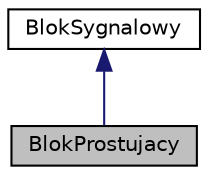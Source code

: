 digraph "BlokProstujacy"
{
  edge [fontname="Helvetica",fontsize="10",labelfontname="Helvetica",labelfontsize="10"];
  node [fontname="Helvetica",fontsize="10",shape=record];
  Node1 [label="BlokProstujacy",height=0.2,width=0.4,color="black", fillcolor="grey75", style="filled" fontcolor="black"];
  Node2 -> Node1 [dir="back",color="midnightblue",fontsize="10",style="solid",fontname="Helvetica"];
  Node2 [label="BlokSygnalowy",height=0.2,width=0.4,color="black", fillcolor="white", style="filled",URL="$class_blok_sygnalowy.html",tooltip="Modeluje najważniejsze elementy bloku sygnałowego. "];
}
